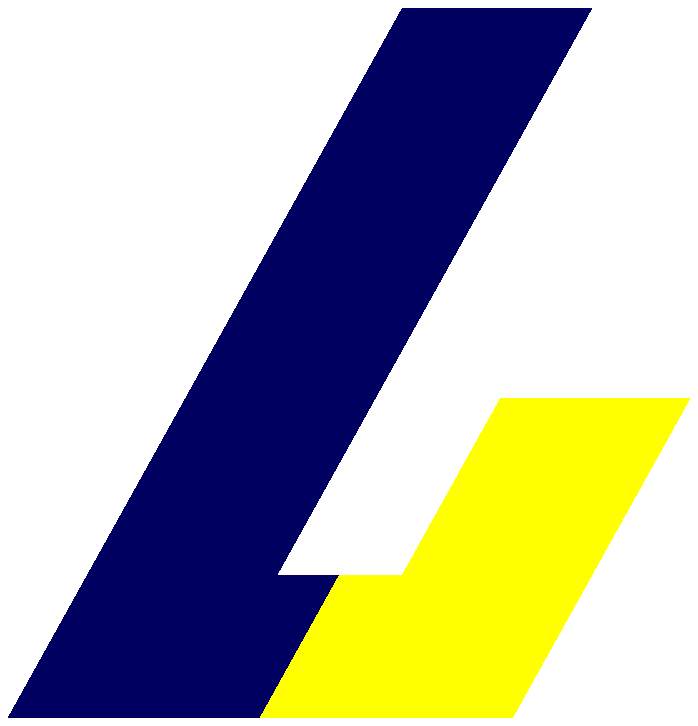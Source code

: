 u = 2cm;

pair m[];
m1 :=   (-2u, 2u); m2 := (-2u,-2u); m3 := (-1.5u,-2u);
m4  = m3+(1.1u,0); m5 :=   (0,-2u); m6 := (0,-0.75u);

path q[];
q1 :=  m1 --  m2 --  m3;
q2 :=  m4 --  m5 --  m6;
q3 := -q1; q4 := -q2;
% q3 := -m1 -- -m2 -- -m3;
% q4 := -m4 -- -m5 -- -m6;

path p; p := (0,0)--(0,1)--(1,1)--(1,0)--cycle ;
pen po; po := currentpen;
pen pp; pp := makepen p shifted (-0.5,-0.5) xscaled 1.2u yscaled 1u;

def cslogo(expr a,b,c) = 
  begingroup
    bboxmargin := 10bp;
    intrim linejoin := mitered;
    intrim linecap  := squared;
    pickup pp;
    
    draw q1 withcolor a;
    draw q2 withcolor b;
    draw q3 withcolor c;
    draw q4 withcolor b;
    
    currentpicture := currentpicture shifted (4u,4u) slanted 0.5 yscaled 0.9;
    
    pickup po;
    draw bbox currentpicture withcolor white;
  endgroup
enddef;

beginfig(1)
  % dark color
  cslogo(.675[green,black],(1,1,0),.625[blue,black]);
endfig;

beginfig(2)
  % light color
  cslogo(.675[green,white],(1,1,.5),.625[blue,white]);
endfig;

beginfig(3)
  % mask
  cslogo(black,black,black);
endfig;

end
